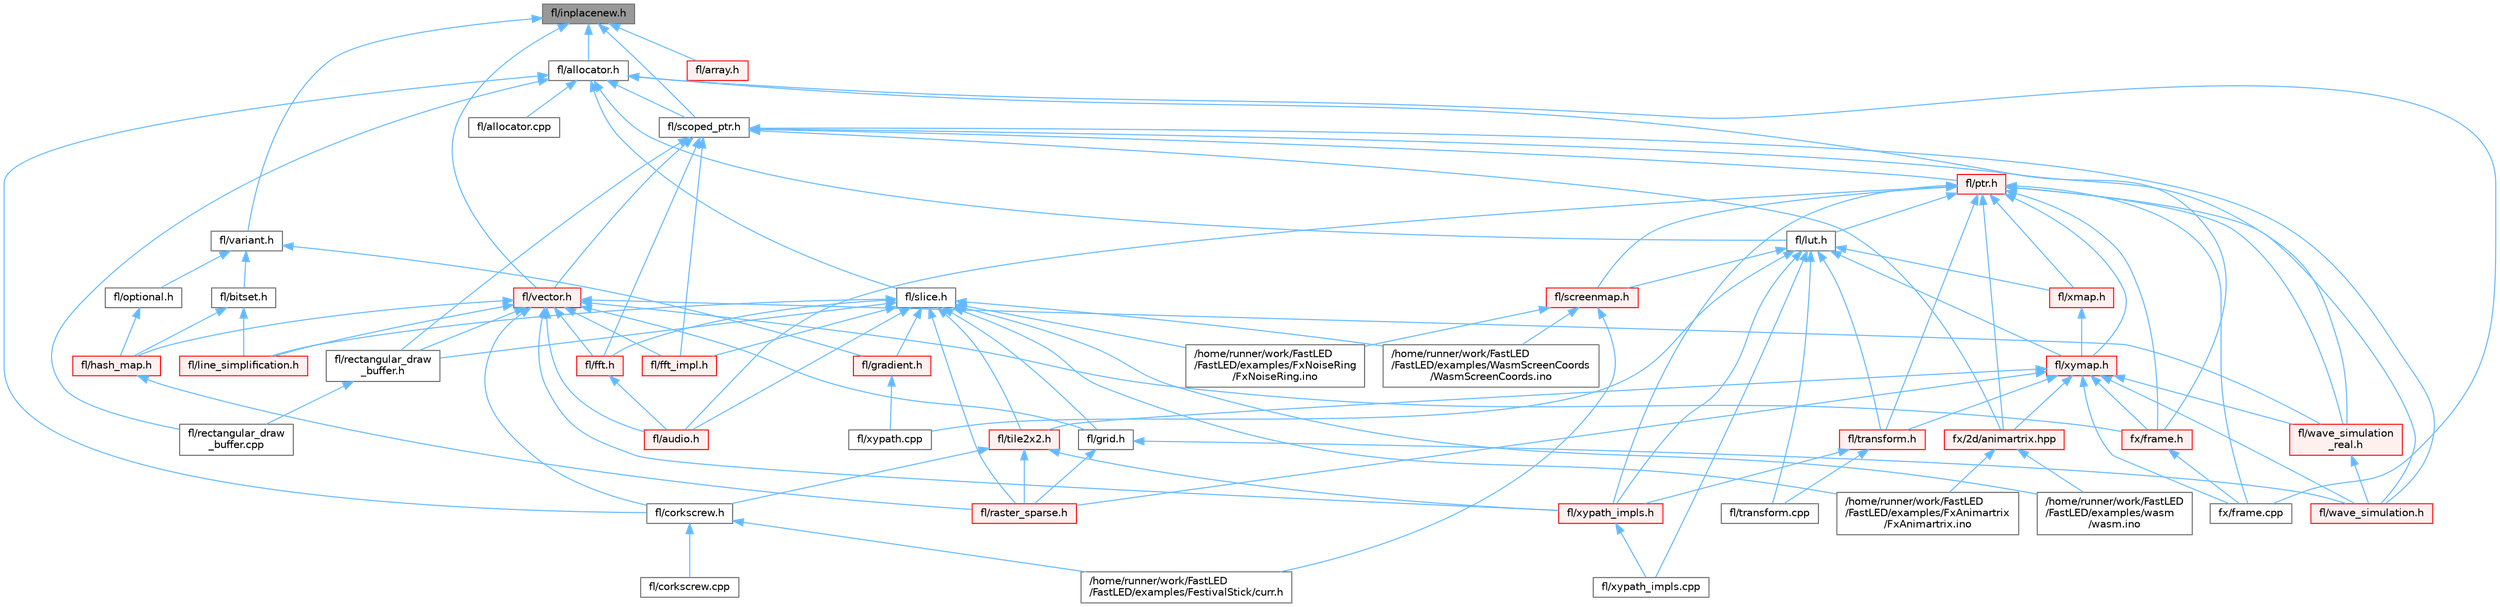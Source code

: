 digraph "fl/inplacenew.h"
{
 // INTERACTIVE_SVG=YES
 // LATEX_PDF_SIZE
  bgcolor="transparent";
  edge [fontname=Helvetica,fontsize=10,labelfontname=Helvetica,labelfontsize=10];
  node [fontname=Helvetica,fontsize=10,shape=box,height=0.2,width=0.4];
  Node1 [id="Node000001",label="fl/inplacenew.h",height=0.2,width=0.4,color="gray40", fillcolor="grey60", style="filled", fontcolor="black",tooltip=" "];
  Node1 -> Node2 [id="edge1_Node000001_Node000002",dir="back",color="steelblue1",style="solid",tooltip=" "];
  Node2 [id="Node000002",label="fl/allocator.h",height=0.2,width=0.4,color="grey40", fillcolor="white", style="filled",URL="$da/da9/allocator_8h.html",tooltip=" "];
  Node2 -> Node3 [id="edge2_Node000002_Node000003",dir="back",color="steelblue1",style="solid",tooltip=" "];
  Node3 [id="Node000003",label="fl/allocator.cpp",height=0.2,width=0.4,color="grey40", fillcolor="white", style="filled",URL="$d6/d89/allocator_8cpp.html",tooltip=" "];
  Node2 -> Node4 [id="edge3_Node000002_Node000004",dir="back",color="steelblue1",style="solid",tooltip=" "];
  Node4 [id="Node000004",label="fl/corkscrew.h",height=0.2,width=0.4,color="grey40", fillcolor="white", style="filled",URL="$d5/d61/corkscrew_8h.html",tooltip="Corkscrew projection utilities."];
  Node4 -> Node5 [id="edge4_Node000004_Node000005",dir="back",color="steelblue1",style="solid",tooltip=" "];
  Node5 [id="Node000005",label="/home/runner/work/FastLED\l/FastLED/examples/FestivalStick/curr.h",height=0.2,width=0.4,color="grey40", fillcolor="white", style="filled",URL="$d4/d06/curr_8h.html",tooltip=" "];
  Node4 -> Node6 [id="edge5_Node000004_Node000006",dir="back",color="steelblue1",style="solid",tooltip=" "];
  Node6 [id="Node000006",label="fl/corkscrew.cpp",height=0.2,width=0.4,color="grey40", fillcolor="white", style="filled",URL="$d3/d9b/corkscrew_8cpp.html",tooltip=" "];
  Node2 -> Node7 [id="edge6_Node000002_Node000007",dir="back",color="steelblue1",style="solid",tooltip=" "];
  Node7 [id="Node000007",label="fl/lut.h",height=0.2,width=0.4,color="grey40", fillcolor="white", style="filled",URL="$db/d54/lut_8h.html",tooltip=" "];
  Node7 -> Node8 [id="edge7_Node000007_Node000008",dir="back",color="steelblue1",style="solid",tooltip=" "];
  Node8 [id="Node000008",label="fl/screenmap.h",height=0.2,width=0.4,color="red", fillcolor="#FFF0F0", style="filled",URL="$d7/d97/screenmap_8h.html",tooltip=" "];
  Node8 -> Node5 [id="edge8_Node000008_Node000005",dir="back",color="steelblue1",style="solid",tooltip=" "];
  Node8 -> Node16 [id="edge9_Node000008_Node000016",dir="back",color="steelblue1",style="solid",tooltip=" "];
  Node16 [id="Node000016",label="/home/runner/work/FastLED\l/FastLED/examples/FxNoiseRing\l/FxNoiseRing.ino",height=0.2,width=0.4,color="grey40", fillcolor="white", style="filled",URL="$d3/dac/_fx_noise_ring_8ino.html",tooltip=" "];
  Node8 -> Node22 [id="edge10_Node000008_Node000022",dir="back",color="steelblue1",style="solid",tooltip=" "];
  Node22 [id="Node000022",label="/home/runner/work/FastLED\l/FastLED/examples/WasmScreenCoords\l/WasmScreenCoords.ino",height=0.2,width=0.4,color="grey40", fillcolor="white", style="filled",URL="$dc/d4d/_wasm_screen_coords_8ino.html",tooltip="Simple test for screen coordinates in the web compiled version of FastLED."];
  Node7 -> Node160 [id="edge11_Node000007_Node000160",dir="back",color="steelblue1",style="solid",tooltip=" "];
  Node160 [id="Node000160",label="fl/transform.cpp",height=0.2,width=0.4,color="grey40", fillcolor="white", style="filled",URL="$d8/d8c/transform_8cpp.html",tooltip=" "];
  Node7 -> Node161 [id="edge12_Node000007_Node000161",dir="back",color="steelblue1",style="solid",tooltip=" "];
  Node161 [id="Node000161",label="fl/transform.h",height=0.2,width=0.4,color="red", fillcolor="#FFF0F0", style="filled",URL="$d2/d80/transform_8h.html",tooltip=" "];
  Node161 -> Node160 [id="edge13_Node000161_Node000160",dir="back",color="steelblue1",style="solid",tooltip=" "];
  Node161 -> Node169 [id="edge14_Node000161_Node000169",dir="back",color="steelblue1",style="solid",tooltip=" "];
  Node169 [id="Node000169",label="fl/xypath_impls.h",height=0.2,width=0.4,color="red", fillcolor="#FFF0F0", style="filled",URL="$d8/d5f/xypath__impls_8h.html",tooltip=" "];
  Node169 -> Node170 [id="edge15_Node000169_Node000170",dir="back",color="steelblue1",style="solid",tooltip=" "];
  Node170 [id="Node000170",label="fl/xypath_impls.cpp",height=0.2,width=0.4,color="grey40", fillcolor="white", style="filled",URL="$d4/db1/xypath__impls_8cpp.html",tooltip=" "];
  Node7 -> Node172 [id="edge16_Node000007_Node000172",dir="back",color="steelblue1",style="solid",tooltip=" "];
  Node172 [id="Node000172",label="fl/xmap.h",height=0.2,width=0.4,color="red", fillcolor="#FFF0F0", style="filled",URL="$dd/dcc/xmap_8h.html",tooltip=" "];
  Node172 -> Node174 [id="edge17_Node000172_Node000174",dir="back",color="steelblue1",style="solid",tooltip=" "];
  Node174 [id="Node000174",label="fl/xymap.h",height=0.2,width=0.4,color="red", fillcolor="#FFF0F0", style="filled",URL="$da/d61/xymap_8h.html",tooltip=" "];
  Node174 -> Node190 [id="edge18_Node000174_Node000190",dir="back",color="steelblue1",style="solid",tooltip=" "];
  Node190 [id="Node000190",label="fl/raster_sparse.h",height=0.2,width=0.4,color="red", fillcolor="#FFF0F0", style="filled",URL="$d4/df9/raster__sparse_8h.html",tooltip=" "];
  Node174 -> Node193 [id="edge19_Node000174_Node000193",dir="back",color="steelblue1",style="solid",tooltip=" "];
  Node193 [id="Node000193",label="fl/tile2x2.h",height=0.2,width=0.4,color="red", fillcolor="#FFF0F0", style="filled",URL="$d2/db4/tile2x2_8h.html",tooltip=" "];
  Node193 -> Node4 [id="edge20_Node000193_Node000004",dir="back",color="steelblue1",style="solid",tooltip=" "];
  Node193 -> Node190 [id="edge21_Node000193_Node000190",dir="back",color="steelblue1",style="solid",tooltip=" "];
  Node193 -> Node169 [id="edge22_Node000193_Node000169",dir="back",color="steelblue1",style="solid",tooltip=" "];
  Node174 -> Node161 [id="edge23_Node000174_Node000161",dir="back",color="steelblue1",style="solid",tooltip=" "];
  Node174 -> Node197 [id="edge24_Node000174_Node000197",dir="back",color="steelblue1",style="solid",tooltip=" "];
  Node197 [id="Node000197",label="fl/wave_simulation.h",height=0.2,width=0.4,color="red", fillcolor="#FFF0F0", style="filled",URL="$dc/d36/wave__simulation_8h.html",tooltip=" "];
  Node174 -> Node199 [id="edge25_Node000174_Node000199",dir="back",color="steelblue1",style="solid",tooltip=" "];
  Node199 [id="Node000199",label="fl/wave_simulation\l_real.h",height=0.2,width=0.4,color="red", fillcolor="#FFF0F0", style="filled",URL="$dd/d8e/wave__simulation__real_8h.html",tooltip=" "];
  Node199 -> Node197 [id="edge26_Node000199_Node000197",dir="back",color="steelblue1",style="solid",tooltip=" "];
  Node174 -> Node201 [id="edge27_Node000174_Node000201",dir="back",color="steelblue1",style="solid",tooltip=" "];
  Node201 [id="Node000201",label="fx/2d/animartrix.hpp",height=0.2,width=0.4,color="red", fillcolor="#FFF0F0", style="filled",URL="$d3/dc3/animartrix_8hpp.html",tooltip=" "];
  Node201 -> Node55 [id="edge28_Node000201_Node000055",dir="back",color="steelblue1",style="solid",tooltip=" "];
  Node55 [id="Node000055",label="/home/runner/work/FastLED\l/FastLED/examples/FxAnimartrix\l/FxAnimartrix.ino",height=0.2,width=0.4,color="grey40", fillcolor="white", style="filled",URL="$dd/d96/_fx_animartrix_8ino.html",tooltip=" "];
  Node201 -> Node93 [id="edge29_Node000201_Node000093",dir="back",color="steelblue1",style="solid",tooltip=" "];
  Node93 [id="Node000093",label="/home/runner/work/FastLED\l/FastLED/examples/wasm\l/wasm.ino",height=0.2,width=0.4,color="grey40", fillcolor="white", style="filled",URL="$d7/dd3/wasm_8ino.html",tooltip="Demonstrates an advanced ino file with multiple effects and UI elements."];
  Node174 -> Node203 [id="edge30_Node000174_Node000203",dir="back",color="steelblue1",style="solid",tooltip=" "];
  Node203 [id="Node000203",label="fx/frame.cpp",height=0.2,width=0.4,color="grey40", fillcolor="white", style="filled",URL="$da/d14/frame_8cpp.html",tooltip=" "];
  Node174 -> Node204 [id="edge31_Node000174_Node000204",dir="back",color="steelblue1",style="solid",tooltip=" "];
  Node204 [id="Node000204",label="fx/frame.h",height=0.2,width=0.4,color="red", fillcolor="#FFF0F0", style="filled",URL="$df/d7d/frame_8h.html",tooltip=" "];
  Node204 -> Node203 [id="edge32_Node000204_Node000203",dir="back",color="steelblue1",style="solid",tooltip=" "];
  Node7 -> Node174 [id="edge33_Node000007_Node000174",dir="back",color="steelblue1",style="solid",tooltip=" "];
  Node7 -> Node167 [id="edge34_Node000007_Node000167",dir="back",color="steelblue1",style="solid",tooltip=" "];
  Node167 [id="Node000167",label="fl/xypath.cpp",height=0.2,width=0.4,color="grey40", fillcolor="white", style="filled",URL="$d4/d78/xypath_8cpp.html",tooltip=" "];
  Node7 -> Node170 [id="edge35_Node000007_Node000170",dir="back",color="steelblue1",style="solid",tooltip=" "];
  Node7 -> Node169 [id="edge36_Node000007_Node000169",dir="back",color="steelblue1",style="solid",tooltip=" "];
  Node2 -> Node218 [id="edge37_Node000002_Node000218",dir="back",color="steelblue1",style="solid",tooltip=" "];
  Node218 [id="Node000218",label="fl/rectangular_draw\l_buffer.cpp",height=0.2,width=0.4,color="grey40", fillcolor="white", style="filled",URL="$d3/d8d/rectangular__draw__buffer_8cpp.html",tooltip=" "];
  Node2 -> Node219 [id="edge38_Node000002_Node000219",dir="back",color="steelblue1",style="solid",tooltip=" "];
  Node219 [id="Node000219",label="fl/scoped_ptr.h",height=0.2,width=0.4,color="grey40", fillcolor="white", style="filled",URL="$d0/d44/scoped__ptr_8h.html",tooltip=" "];
  Node219 -> Node220 [id="edge39_Node000219_Node000220",dir="back",color="steelblue1",style="solid",tooltip=" "];
  Node220 [id="Node000220",label="fl/fft.h",height=0.2,width=0.4,color="red", fillcolor="#FFF0F0", style="filled",URL="$d7/d76/fft_8h.html",tooltip=" "];
  Node220 -> Node221 [id="edge40_Node000220_Node000221",dir="back",color="steelblue1",style="solid",tooltip=" "];
  Node221 [id="Node000221",label="fl/audio.h",height=0.2,width=0.4,color="red", fillcolor="#FFF0F0", style="filled",URL="$da/d09/audio_8h.html",tooltip=" "];
  Node219 -> Node225 [id="edge41_Node000219_Node000225",dir="back",color="steelblue1",style="solid",tooltip=" "];
  Node225 [id="Node000225",label="fl/fft_impl.h",height=0.2,width=0.4,color="red", fillcolor="#FFF0F0", style="filled",URL="$df/d73/fft__impl_8h.html",tooltip=" "];
  Node219 -> Node226 [id="edge42_Node000219_Node000226",dir="back",color="steelblue1",style="solid",tooltip=" "];
  Node226 [id="Node000226",label="fl/ptr.h",height=0.2,width=0.4,color="red", fillcolor="#FFF0F0", style="filled",URL="$dd/d98/ptr_8h.html",tooltip=" "];
  Node226 -> Node221 [id="edge43_Node000226_Node000221",dir="back",color="steelblue1",style="solid",tooltip=" "];
  Node226 -> Node7 [id="edge44_Node000226_Node000007",dir="back",color="steelblue1",style="solid",tooltip=" "];
  Node226 -> Node8 [id="edge45_Node000226_Node000008",dir="back",color="steelblue1",style="solid",tooltip=" "];
  Node226 -> Node161 [id="edge46_Node000226_Node000161",dir="back",color="steelblue1",style="solid",tooltip=" "];
  Node226 -> Node197 [id="edge47_Node000226_Node000197",dir="back",color="steelblue1",style="solid",tooltip=" "];
  Node226 -> Node199 [id="edge48_Node000226_Node000199",dir="back",color="steelblue1",style="solid",tooltip=" "];
  Node226 -> Node172 [id="edge49_Node000226_Node000172",dir="back",color="steelblue1",style="solid",tooltip=" "];
  Node226 -> Node174 [id="edge50_Node000226_Node000174",dir="back",color="steelblue1",style="solid",tooltip=" "];
  Node226 -> Node169 [id="edge51_Node000226_Node000169",dir="back",color="steelblue1",style="solid",tooltip=" "];
  Node226 -> Node201 [id="edge52_Node000226_Node000201",dir="back",color="steelblue1",style="solid",tooltip=" "];
  Node226 -> Node203 [id="edge53_Node000226_Node000203",dir="back",color="steelblue1",style="solid",tooltip=" "];
  Node226 -> Node204 [id="edge54_Node000226_Node000204",dir="back",color="steelblue1",style="solid",tooltip=" "];
  Node219 -> Node243 [id="edge55_Node000219_Node000243",dir="back",color="steelblue1",style="solid",tooltip=" "];
  Node243 [id="Node000243",label="fl/rectangular_draw\l_buffer.h",height=0.2,width=0.4,color="grey40", fillcolor="white", style="filled",URL="$d9/df3/rectangular__draw__buffer_8h.html",tooltip=" "];
  Node243 -> Node218 [id="edge56_Node000243_Node000218",dir="back",color="steelblue1",style="solid",tooltip=" "];
  Node219 -> Node235 [id="edge57_Node000219_Node000235",dir="back",color="steelblue1",style="solid",tooltip=" "];
  Node235 [id="Node000235",label="fl/vector.h",height=0.2,width=0.4,color="red", fillcolor="#FFF0F0", style="filled",URL="$d6/d68/vector_8h.html",tooltip=" "];
  Node235 -> Node221 [id="edge58_Node000235_Node000221",dir="back",color="steelblue1",style="solid",tooltip=" "];
  Node235 -> Node4 [id="edge59_Node000235_Node000004",dir="back",color="steelblue1",style="solid",tooltip=" "];
  Node235 -> Node220 [id="edge60_Node000235_Node000220",dir="back",color="steelblue1",style="solid",tooltip=" "];
  Node235 -> Node225 [id="edge61_Node000235_Node000225",dir="back",color="steelblue1",style="solid",tooltip=" "];
  Node235 -> Node236 [id="edge62_Node000235_Node000236",dir="back",color="steelblue1",style="solid",tooltip=" "];
  Node236 [id="Node000236",label="fl/grid.h",height=0.2,width=0.4,color="grey40", fillcolor="white", style="filled",URL="$da/d15/grid_8h.html",tooltip=" "];
  Node236 -> Node190 [id="edge63_Node000236_Node000190",dir="back",color="steelblue1",style="solid",tooltip=" "];
  Node236 -> Node197 [id="edge64_Node000236_Node000197",dir="back",color="steelblue1",style="solid",tooltip=" "];
  Node235 -> Node237 [id="edge65_Node000235_Node000237",dir="back",color="steelblue1",style="solid",tooltip=" "];
  Node237 [id="Node000237",label="fl/hash_map.h",height=0.2,width=0.4,color="red", fillcolor="#FFF0F0", style="filled",URL="$d6/d13/hash__map_8h.html",tooltip=" "];
  Node237 -> Node190 [id="edge66_Node000237_Node000190",dir="back",color="steelblue1",style="solid",tooltip=" "];
  Node235 -> Node240 [id="edge67_Node000235_Node000240",dir="back",color="steelblue1",style="solid",tooltip=" "];
  Node240 [id="Node000240",label="fl/line_simplification.h",height=0.2,width=0.4,color="red", fillcolor="#FFF0F0", style="filled",URL="$d8/da7/line__simplification_8h.html",tooltip=" "];
  Node235 -> Node243 [id="edge68_Node000235_Node000243",dir="back",color="steelblue1",style="solid",tooltip=" "];
  Node235 -> Node199 [id="edge69_Node000235_Node000199",dir="back",color="steelblue1",style="solid",tooltip=" "];
  Node235 -> Node169 [id="edge70_Node000235_Node000169",dir="back",color="steelblue1",style="solid",tooltip=" "];
  Node235 -> Node204 [id="edge71_Node000235_Node000204",dir="back",color="steelblue1",style="solid",tooltip=" "];
  Node219 -> Node197 [id="edge72_Node000219_Node000197",dir="back",color="steelblue1",style="solid",tooltip=" "];
  Node219 -> Node199 [id="edge73_Node000219_Node000199",dir="back",color="steelblue1",style="solid",tooltip=" "];
  Node219 -> Node201 [id="edge74_Node000219_Node000201",dir="back",color="steelblue1",style="solid",tooltip=" "];
  Node2 -> Node278 [id="edge75_Node000002_Node000278",dir="back",color="steelblue1",style="solid",tooltip=" "];
  Node278 [id="Node000278",label="fl/slice.h",height=0.2,width=0.4,color="grey40", fillcolor="white", style="filled",URL="$d0/d48/slice_8h.html",tooltip=" "];
  Node278 -> Node55 [id="edge76_Node000278_Node000055",dir="back",color="steelblue1",style="solid",tooltip=" "];
  Node278 -> Node16 [id="edge77_Node000278_Node000016",dir="back",color="steelblue1",style="solid",tooltip=" "];
  Node278 -> Node22 [id="edge78_Node000278_Node000022",dir="back",color="steelblue1",style="solid",tooltip=" "];
  Node278 -> Node93 [id="edge79_Node000278_Node000093",dir="back",color="steelblue1",style="solid",tooltip=" "];
  Node278 -> Node221 [id="edge80_Node000278_Node000221",dir="back",color="steelblue1",style="solid",tooltip=" "];
  Node278 -> Node220 [id="edge81_Node000278_Node000220",dir="back",color="steelblue1",style="solid",tooltip=" "];
  Node278 -> Node225 [id="edge82_Node000278_Node000225",dir="back",color="steelblue1",style="solid",tooltip=" "];
  Node278 -> Node182 [id="edge83_Node000278_Node000182",dir="back",color="steelblue1",style="solid",tooltip=" "];
  Node182 [id="Node000182",label="fl/gradient.h",height=0.2,width=0.4,color="red", fillcolor="#FFF0F0", style="filled",URL="$db/dfe/gradient_8h.html",tooltip=" "];
  Node182 -> Node167 [id="edge84_Node000182_Node000167",dir="back",color="steelblue1",style="solid",tooltip=" "];
  Node278 -> Node236 [id="edge85_Node000278_Node000236",dir="back",color="steelblue1",style="solid",tooltip=" "];
  Node278 -> Node240 [id="edge86_Node000278_Node000240",dir="back",color="steelblue1",style="solid",tooltip=" "];
  Node278 -> Node190 [id="edge87_Node000278_Node000190",dir="back",color="steelblue1",style="solid",tooltip=" "];
  Node278 -> Node243 [id="edge88_Node000278_Node000243",dir="back",color="steelblue1",style="solid",tooltip=" "];
  Node278 -> Node193 [id="edge89_Node000278_Node000193",dir="back",color="steelblue1",style="solid",tooltip=" "];
  Node2 -> Node203 [id="edge90_Node000002_Node000203",dir="back",color="steelblue1",style="solid",tooltip=" "];
  Node2 -> Node204 [id="edge91_Node000002_Node000204",dir="back",color="steelblue1",style="solid",tooltip=" "];
  Node1 -> Node252 [id="edge92_Node000001_Node000252",dir="back",color="steelblue1",style="solid",tooltip=" "];
  Node252 [id="Node000252",label="fl/array.h",height=0.2,width=0.4,color="red", fillcolor="#FFF0F0", style="filled",URL="$db/d63/array_8h.html",tooltip=" "];
  Node1 -> Node219 [id="edge93_Node000001_Node000219",dir="back",color="steelblue1",style="solid",tooltip=" "];
  Node1 -> Node279 [id="edge94_Node000001_Node000279",dir="back",color="steelblue1",style="solid",tooltip=" "];
  Node279 [id="Node000279",label="fl/variant.h",height=0.2,width=0.4,color="grey40", fillcolor="white", style="filled",URL="$d6/d10/variant_8h.html",tooltip=" "];
  Node279 -> Node254 [id="edge95_Node000279_Node000254",dir="back",color="steelblue1",style="solid",tooltip=" "];
  Node254 [id="Node000254",label="fl/bitset.h",height=0.2,width=0.4,color="grey40", fillcolor="white", style="filled",URL="$d1/d69/bitset_8h.html",tooltip=" "];
  Node254 -> Node237 [id="edge96_Node000254_Node000237",dir="back",color="steelblue1",style="solid",tooltip=" "];
  Node254 -> Node240 [id="edge97_Node000254_Node000240",dir="back",color="steelblue1",style="solid",tooltip=" "];
  Node279 -> Node182 [id="edge98_Node000279_Node000182",dir="back",color="steelblue1",style="solid",tooltip=" "];
  Node279 -> Node280 [id="edge99_Node000279_Node000280",dir="back",color="steelblue1",style="solid",tooltip=" "];
  Node280 [id="Node000280",label="fl/optional.h",height=0.2,width=0.4,color="grey40", fillcolor="white", style="filled",URL="$dc/d62/optional_8h.html",tooltip=" "];
  Node280 -> Node237 [id="edge100_Node000280_Node000237",dir="back",color="steelblue1",style="solid",tooltip=" "];
  Node1 -> Node235 [id="edge101_Node000001_Node000235",dir="back",color="steelblue1",style="solid",tooltip=" "];
}
